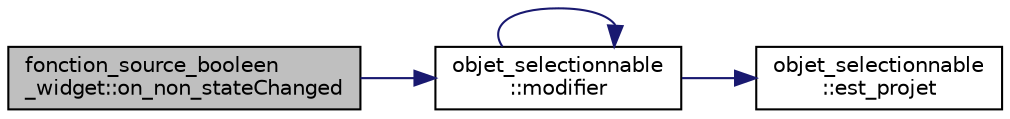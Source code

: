 digraph "fonction_source_booleen_widget::on_non_stateChanged"
{
  edge [fontname="Helvetica",fontsize="10",labelfontname="Helvetica",labelfontsize="10"];
  node [fontname="Helvetica",fontsize="10",shape=record];
  rankdir="LR";
  Node14 [label="fonction_source_booleen\l_widget::on_non_stateChanged",height=0.2,width=0.4,color="black", fillcolor="grey75", style="filled", fontcolor="black"];
  Node14 -> Node15 [color="midnightblue",fontsize="10",style="solid",fontname="Helvetica"];
  Node15 [label="objet_selectionnable\l::modifier",height=0.2,width=0.4,color="black", fillcolor="white", style="filled",URL="$classobjet__selectionnable.html#a9f76b8e89231a79c3fc840af874bd868"];
  Node15 -> Node16 [color="midnightblue",fontsize="10",style="solid",fontname="Helvetica"];
  Node16 [label="objet_selectionnable\l::est_projet",height=0.2,width=0.4,color="black", fillcolor="white", style="filled",URL="$classobjet__selectionnable.html#a49ea1a29523e46f099896477a2b43eaa"];
  Node15 -> Node15 [color="midnightblue",fontsize="10",style="solid",fontname="Helvetica"];
}
